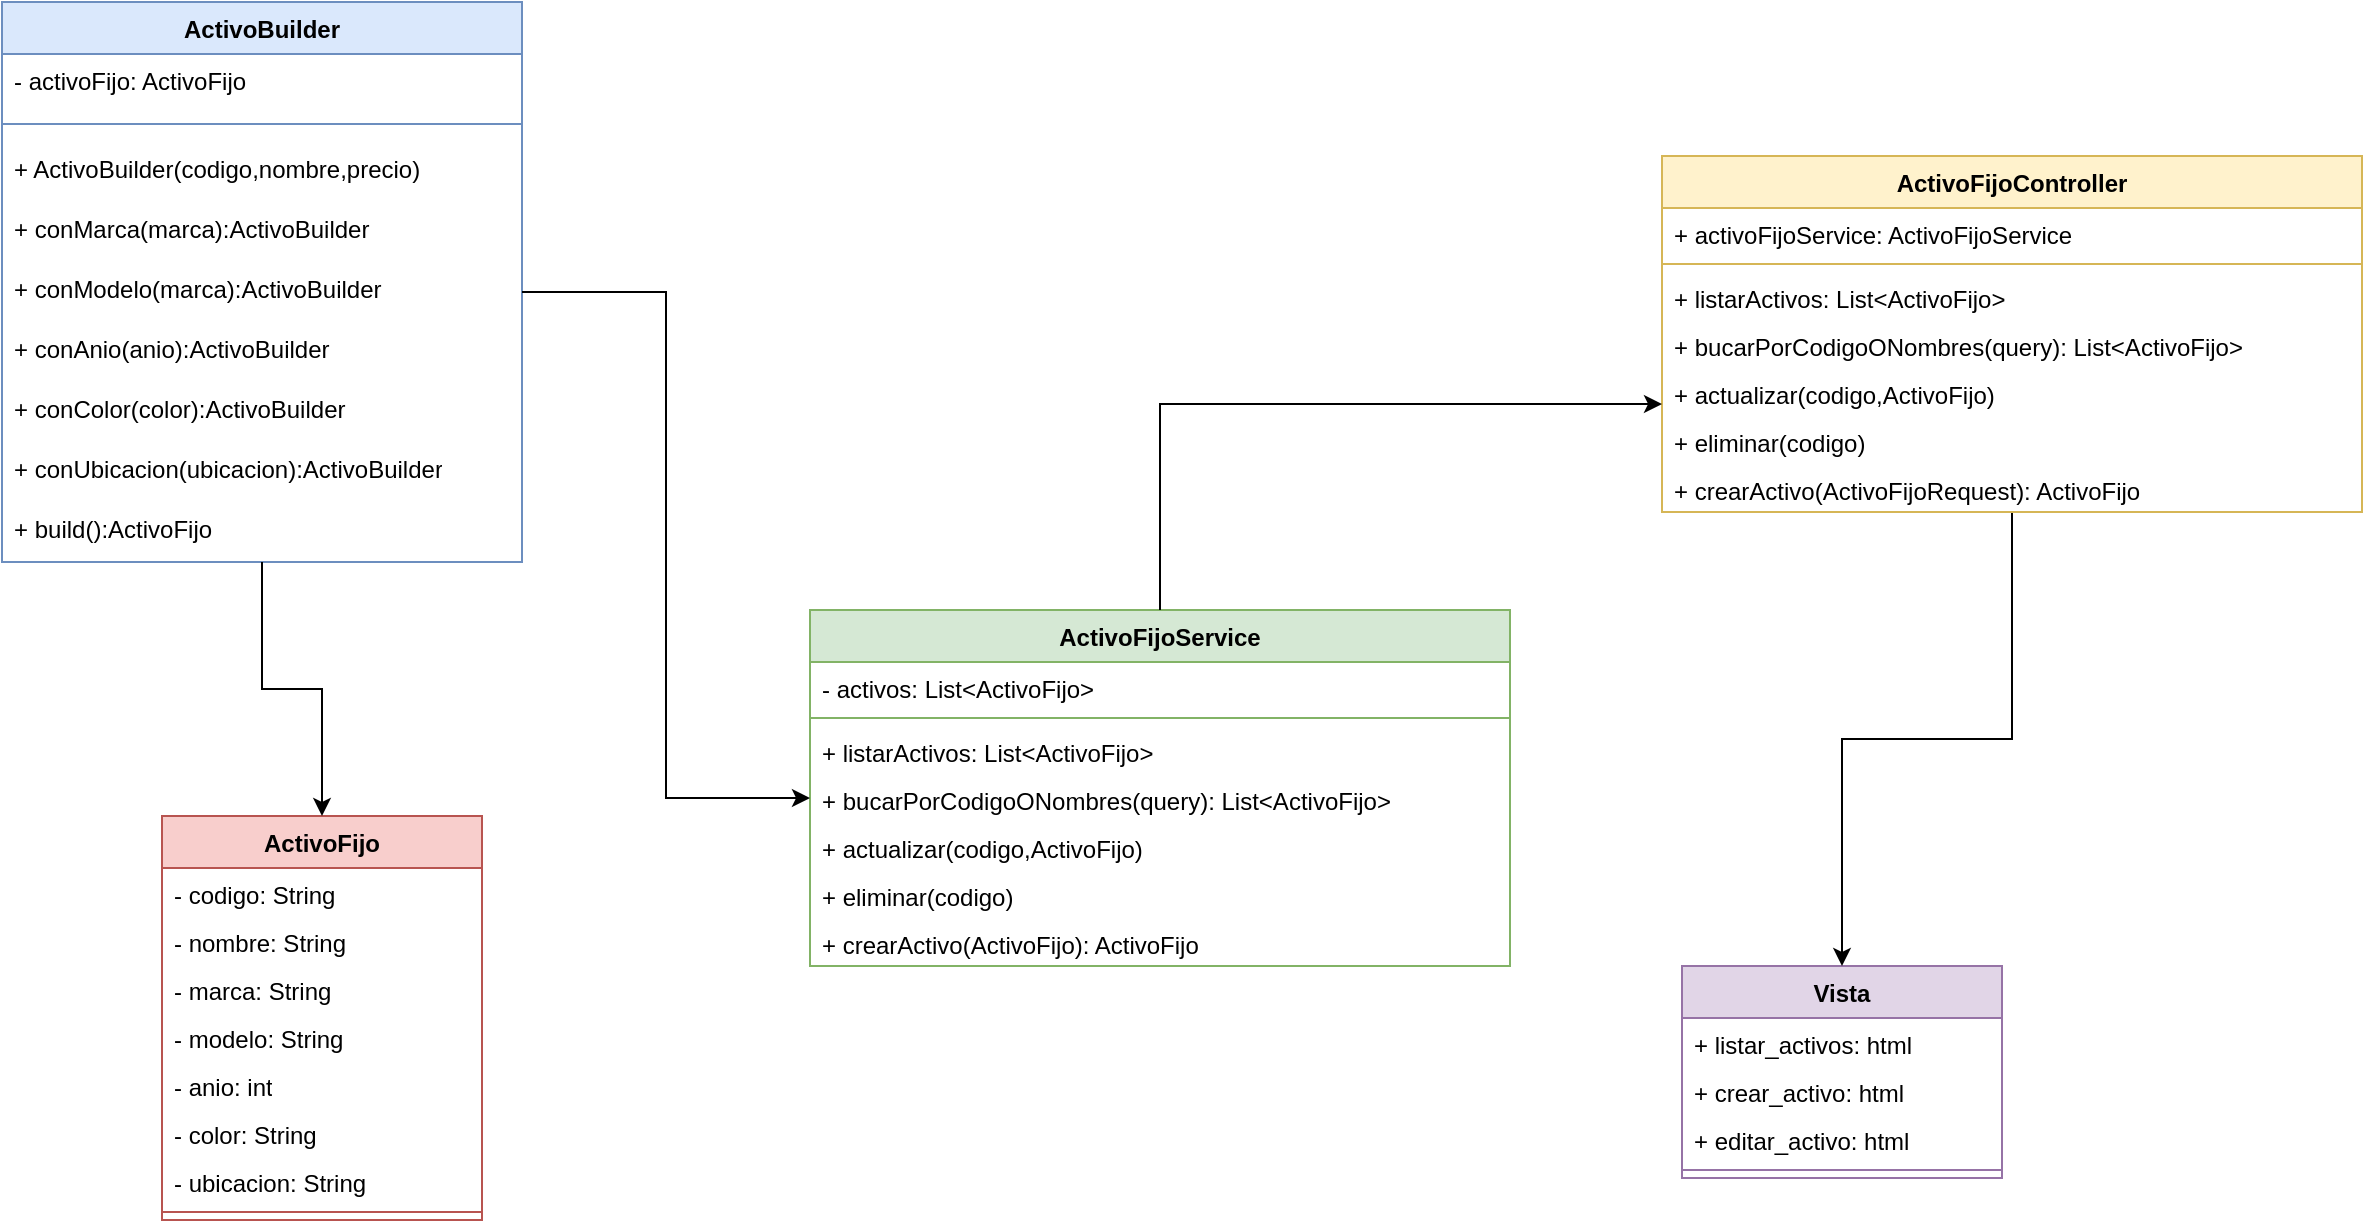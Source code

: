 <mxfile version="24.7.14">
  <diagram name="Página-1" id="nSagDSbDpstB3KhL1w4p">
    <mxGraphModel dx="1980" dy="1116" grid="1" gridSize="10" guides="1" tooltips="1" connect="1" arrows="1" fold="1" page="1" pageScale="1" pageWidth="827" pageHeight="1169" math="0" shadow="0">
      <root>
        <mxCell id="0" />
        <mxCell id="1" parent="0" />
        <mxCell id="vYCF20Jfa3Jo7s7xmPMY-11" value="ActivoFijo" style="swimlane;fontStyle=1;align=center;verticalAlign=top;childLayout=stackLayout;horizontal=1;startSize=26;horizontalStack=0;resizeParent=1;resizeParentMax=0;resizeLast=0;collapsible=1;marginBottom=0;whiteSpace=wrap;html=1;fillColor=#f8cecc;strokeColor=#b85450;" vertex="1" parent="1">
          <mxGeometry x="90" y="510" width="160" height="202" as="geometry" />
        </mxCell>
        <mxCell id="vYCF20Jfa3Jo7s7xmPMY-12" value="- codigo: String" style="text;strokeColor=none;fillColor=none;align=left;verticalAlign=top;spacingLeft=4;spacingRight=4;overflow=hidden;rotatable=0;points=[[0,0.5],[1,0.5]];portConstraint=eastwest;whiteSpace=wrap;html=1;" vertex="1" parent="vYCF20Jfa3Jo7s7xmPMY-11">
          <mxGeometry y="26" width="160" height="24" as="geometry" />
        </mxCell>
        <mxCell id="vYCF20Jfa3Jo7s7xmPMY-25" value="- nombre: String" style="text;strokeColor=none;fillColor=none;align=left;verticalAlign=top;spacingLeft=4;spacingRight=4;overflow=hidden;rotatable=0;points=[[0,0.5],[1,0.5]];portConstraint=eastwest;whiteSpace=wrap;html=1;" vertex="1" parent="vYCF20Jfa3Jo7s7xmPMY-11">
          <mxGeometry y="50" width="160" height="24" as="geometry" />
        </mxCell>
        <mxCell id="vYCF20Jfa3Jo7s7xmPMY-26" value="- marca: String" style="text;strokeColor=none;fillColor=none;align=left;verticalAlign=top;spacingLeft=4;spacingRight=4;overflow=hidden;rotatable=0;points=[[0,0.5],[1,0.5]];portConstraint=eastwest;whiteSpace=wrap;html=1;" vertex="1" parent="vYCF20Jfa3Jo7s7xmPMY-11">
          <mxGeometry y="74" width="160" height="24" as="geometry" />
        </mxCell>
        <mxCell id="vYCF20Jfa3Jo7s7xmPMY-27" value="- modelo: String" style="text;strokeColor=none;fillColor=none;align=left;verticalAlign=top;spacingLeft=4;spacingRight=4;overflow=hidden;rotatable=0;points=[[0,0.5],[1,0.5]];portConstraint=eastwest;whiteSpace=wrap;html=1;" vertex="1" parent="vYCF20Jfa3Jo7s7xmPMY-11">
          <mxGeometry y="98" width="160" height="24" as="geometry" />
        </mxCell>
        <mxCell id="vYCF20Jfa3Jo7s7xmPMY-28" value="- anio: int" style="text;strokeColor=none;fillColor=none;align=left;verticalAlign=top;spacingLeft=4;spacingRight=4;overflow=hidden;rotatable=0;points=[[0,0.5],[1,0.5]];portConstraint=eastwest;whiteSpace=wrap;html=1;" vertex="1" parent="vYCF20Jfa3Jo7s7xmPMY-11">
          <mxGeometry y="122" width="160" height="24" as="geometry" />
        </mxCell>
        <mxCell id="vYCF20Jfa3Jo7s7xmPMY-29" value="- color: String" style="text;strokeColor=none;fillColor=none;align=left;verticalAlign=top;spacingLeft=4;spacingRight=4;overflow=hidden;rotatable=0;points=[[0,0.5],[1,0.5]];portConstraint=eastwest;whiteSpace=wrap;html=1;" vertex="1" parent="vYCF20Jfa3Jo7s7xmPMY-11">
          <mxGeometry y="146" width="160" height="24" as="geometry" />
        </mxCell>
        <mxCell id="vYCF20Jfa3Jo7s7xmPMY-30" value="- ubicacion: String" style="text;strokeColor=none;fillColor=none;align=left;verticalAlign=top;spacingLeft=4;spacingRight=4;overflow=hidden;rotatable=0;points=[[0,0.5],[1,0.5]];portConstraint=eastwest;whiteSpace=wrap;html=1;" vertex="1" parent="vYCF20Jfa3Jo7s7xmPMY-11">
          <mxGeometry y="170" width="160" height="24" as="geometry" />
        </mxCell>
        <mxCell id="vYCF20Jfa3Jo7s7xmPMY-13" value="" style="line;strokeWidth=1;fillColor=none;align=left;verticalAlign=middle;spacingTop=-1;spacingLeft=3;spacingRight=3;rotatable=0;labelPosition=right;points=[];portConstraint=eastwest;strokeColor=inherit;" vertex="1" parent="vYCF20Jfa3Jo7s7xmPMY-11">
          <mxGeometry y="194" width="160" height="8" as="geometry" />
        </mxCell>
        <mxCell id="vYCF20Jfa3Jo7s7xmPMY-16" value="ActivoBuilder" style="swimlane;fontStyle=1;align=center;verticalAlign=top;childLayout=stackLayout;horizontal=1;startSize=26;horizontalStack=0;resizeParent=1;resizeParentMax=0;resizeLast=0;collapsible=1;marginBottom=0;whiteSpace=wrap;html=1;fillColor=#dae8fc;strokeColor=#6c8ebf;" vertex="1" parent="1">
          <mxGeometry x="10" y="103" width="260" height="280" as="geometry" />
        </mxCell>
        <mxCell id="vYCF20Jfa3Jo7s7xmPMY-17" value="- activoFijo: ActivoFijo" style="text;strokeColor=none;fillColor=none;align=left;verticalAlign=top;spacingLeft=4;spacingRight=4;overflow=hidden;rotatable=0;points=[[0,0.5],[1,0.5]];portConstraint=eastwest;whiteSpace=wrap;html=1;" vertex="1" parent="vYCF20Jfa3Jo7s7xmPMY-16">
          <mxGeometry y="26" width="260" height="26" as="geometry" />
        </mxCell>
        <mxCell id="vYCF20Jfa3Jo7s7xmPMY-18" value="" style="line;strokeWidth=1;fillColor=none;align=left;verticalAlign=middle;spacingTop=-1;spacingLeft=3;spacingRight=3;rotatable=0;labelPosition=right;points=[];portConstraint=eastwest;strokeColor=inherit;" vertex="1" parent="vYCF20Jfa3Jo7s7xmPMY-16">
          <mxGeometry y="52" width="260" height="18" as="geometry" />
        </mxCell>
        <mxCell id="vYCF20Jfa3Jo7s7xmPMY-19" value="+ ActivoBuilder(codigo,nombre,precio)" style="text;strokeColor=none;fillColor=none;align=left;verticalAlign=top;spacingLeft=4;spacingRight=4;overflow=hidden;rotatable=0;points=[[0,0.5],[1,0.5]];portConstraint=eastwest;whiteSpace=wrap;html=1;" vertex="1" parent="vYCF20Jfa3Jo7s7xmPMY-16">
          <mxGeometry y="70" width="260" height="30" as="geometry" />
        </mxCell>
        <mxCell id="vYCF20Jfa3Jo7s7xmPMY-33" value="+ conMarca(marca):ActivoBuilder" style="text;strokeColor=none;fillColor=none;align=left;verticalAlign=top;spacingLeft=4;spacingRight=4;overflow=hidden;rotatable=0;points=[[0,0.5],[1,0.5]];portConstraint=eastwest;whiteSpace=wrap;html=1;" vertex="1" parent="vYCF20Jfa3Jo7s7xmPMY-16">
          <mxGeometry y="100" width="260" height="30" as="geometry" />
        </mxCell>
        <mxCell id="vYCF20Jfa3Jo7s7xmPMY-35" value="+ conModelo(marca):ActivoBuilder" style="text;strokeColor=none;fillColor=none;align=left;verticalAlign=top;spacingLeft=4;spacingRight=4;overflow=hidden;rotatable=0;points=[[0,0.5],[1,0.5]];portConstraint=eastwest;whiteSpace=wrap;html=1;" vertex="1" parent="vYCF20Jfa3Jo7s7xmPMY-16">
          <mxGeometry y="130" width="260" height="30" as="geometry" />
        </mxCell>
        <mxCell id="vYCF20Jfa3Jo7s7xmPMY-36" value="+ conAnio(anio):ActivoBuilder" style="text;strokeColor=none;fillColor=none;align=left;verticalAlign=top;spacingLeft=4;spacingRight=4;overflow=hidden;rotatable=0;points=[[0,0.5],[1,0.5]];portConstraint=eastwest;whiteSpace=wrap;html=1;" vertex="1" parent="vYCF20Jfa3Jo7s7xmPMY-16">
          <mxGeometry y="160" width="260" height="30" as="geometry" />
        </mxCell>
        <mxCell id="vYCF20Jfa3Jo7s7xmPMY-37" value="+ conColor(color):ActivoBuilder" style="text;strokeColor=none;fillColor=none;align=left;verticalAlign=top;spacingLeft=4;spacingRight=4;overflow=hidden;rotatable=0;points=[[0,0.5],[1,0.5]];portConstraint=eastwest;whiteSpace=wrap;html=1;" vertex="1" parent="vYCF20Jfa3Jo7s7xmPMY-16">
          <mxGeometry y="190" width="260" height="30" as="geometry" />
        </mxCell>
        <mxCell id="vYCF20Jfa3Jo7s7xmPMY-38" value="+ conUbicacion(ubicacion):ActivoBuilder" style="text;strokeColor=none;fillColor=none;align=left;verticalAlign=top;spacingLeft=4;spacingRight=4;overflow=hidden;rotatable=0;points=[[0,0.5],[1,0.5]];portConstraint=eastwest;whiteSpace=wrap;html=1;" vertex="1" parent="vYCF20Jfa3Jo7s7xmPMY-16">
          <mxGeometry y="220" width="260" height="30" as="geometry" />
        </mxCell>
        <mxCell id="vYCF20Jfa3Jo7s7xmPMY-39" value="+ build():ActivoFijo" style="text;strokeColor=none;fillColor=none;align=left;verticalAlign=top;spacingLeft=4;spacingRight=4;overflow=hidden;rotatable=0;points=[[0,0.5],[1,0.5]];portConstraint=eastwest;whiteSpace=wrap;html=1;" vertex="1" parent="vYCF20Jfa3Jo7s7xmPMY-16">
          <mxGeometry y="250" width="260" height="30" as="geometry" />
        </mxCell>
        <mxCell id="vYCF20Jfa3Jo7s7xmPMY-22" style="edgeStyle=orthogonalEdgeStyle;rounded=0;orthogonalLoop=1;jettySize=auto;html=1;entryX=0.5;entryY=0;entryDx=0;entryDy=0;" edge="1" parent="1" source="vYCF20Jfa3Jo7s7xmPMY-16" target="vYCF20Jfa3Jo7s7xmPMY-11">
          <mxGeometry relative="1" as="geometry" />
        </mxCell>
        <mxCell id="vYCF20Jfa3Jo7s7xmPMY-54" value="Vista" style="swimlane;fontStyle=1;align=center;verticalAlign=top;childLayout=stackLayout;horizontal=1;startSize=26;horizontalStack=0;resizeParent=1;resizeParentMax=0;resizeLast=0;collapsible=1;marginBottom=0;whiteSpace=wrap;html=1;fillColor=#e1d5e7;strokeColor=#9673a6;" vertex="1" parent="1">
          <mxGeometry x="850" y="585" width="160" height="106" as="geometry" />
        </mxCell>
        <mxCell id="vYCF20Jfa3Jo7s7xmPMY-55" value="+ listar_activos: html" style="text;strokeColor=none;fillColor=none;align=left;verticalAlign=top;spacingLeft=4;spacingRight=4;overflow=hidden;rotatable=0;points=[[0,0.5],[1,0.5]];portConstraint=eastwest;whiteSpace=wrap;html=1;" vertex="1" parent="vYCF20Jfa3Jo7s7xmPMY-54">
          <mxGeometry y="26" width="160" height="24" as="geometry" />
        </mxCell>
        <mxCell id="vYCF20Jfa3Jo7s7xmPMY-89" value="+ crear_activo: html" style="text;strokeColor=none;fillColor=none;align=left;verticalAlign=top;spacingLeft=4;spacingRight=4;overflow=hidden;rotatable=0;points=[[0,0.5],[1,0.5]];portConstraint=eastwest;whiteSpace=wrap;html=1;" vertex="1" parent="vYCF20Jfa3Jo7s7xmPMY-54">
          <mxGeometry y="50" width="160" height="24" as="geometry" />
        </mxCell>
        <mxCell id="vYCF20Jfa3Jo7s7xmPMY-90" value="+ editar_activo: html" style="text;strokeColor=none;fillColor=none;align=left;verticalAlign=top;spacingLeft=4;spacingRight=4;overflow=hidden;rotatable=0;points=[[0,0.5],[1,0.5]];portConstraint=eastwest;whiteSpace=wrap;html=1;" vertex="1" parent="vYCF20Jfa3Jo7s7xmPMY-54">
          <mxGeometry y="74" width="160" height="24" as="geometry" />
        </mxCell>
        <mxCell id="vYCF20Jfa3Jo7s7xmPMY-58" value="" style="line;strokeWidth=1;fillColor=none;align=left;verticalAlign=middle;spacingTop=-1;spacingLeft=3;spacingRight=3;rotatable=0;labelPosition=right;points=[];portConstraint=eastwest;strokeColor=inherit;" vertex="1" parent="vYCF20Jfa3Jo7s7xmPMY-54">
          <mxGeometry y="98" width="160" height="8" as="geometry" />
        </mxCell>
        <mxCell id="vYCF20Jfa3Jo7s7xmPMY-59" value="ActivoFijoService" style="swimlane;fontStyle=1;align=center;verticalAlign=top;childLayout=stackLayout;horizontal=1;startSize=26;horizontalStack=0;resizeParent=1;resizeParentMax=0;resizeLast=0;collapsible=1;marginBottom=0;whiteSpace=wrap;html=1;fillColor=#d5e8d4;strokeColor=#82b366;" vertex="1" parent="1">
          <mxGeometry x="414" y="407" width="350" height="178" as="geometry" />
        </mxCell>
        <mxCell id="vYCF20Jfa3Jo7s7xmPMY-60" value="- activos: List&amp;lt;ActivoFijo&amp;gt;" style="text;strokeColor=none;fillColor=none;align=left;verticalAlign=top;spacingLeft=4;spacingRight=4;overflow=hidden;rotatable=0;points=[[0,0.5],[1,0.5]];portConstraint=eastwest;whiteSpace=wrap;html=1;" vertex="1" parent="vYCF20Jfa3Jo7s7xmPMY-59">
          <mxGeometry y="26" width="350" height="24" as="geometry" />
        </mxCell>
        <mxCell id="vYCF20Jfa3Jo7s7xmPMY-63" value="" style="line;strokeWidth=1;fillColor=none;align=left;verticalAlign=middle;spacingTop=-1;spacingLeft=3;spacingRight=3;rotatable=0;labelPosition=right;points=[];portConstraint=eastwest;strokeColor=inherit;" vertex="1" parent="vYCF20Jfa3Jo7s7xmPMY-59">
          <mxGeometry y="50" width="350" height="8" as="geometry" />
        </mxCell>
        <mxCell id="vYCF20Jfa3Jo7s7xmPMY-75" value="+ listarActivos: List&amp;lt;ActivoFijo&amp;gt;" style="text;strokeColor=none;fillColor=none;align=left;verticalAlign=top;spacingLeft=4;spacingRight=4;overflow=hidden;rotatable=0;points=[[0,0.5],[1,0.5]];portConstraint=eastwest;whiteSpace=wrap;html=1;" vertex="1" parent="vYCF20Jfa3Jo7s7xmPMY-59">
          <mxGeometry y="58" width="350" height="24" as="geometry" />
        </mxCell>
        <mxCell id="vYCF20Jfa3Jo7s7xmPMY-76" value="+ bucarPorCodigoONombres(query): List&amp;lt;ActivoFijo&amp;gt;" style="text;strokeColor=none;fillColor=none;align=left;verticalAlign=top;spacingLeft=4;spacingRight=4;overflow=hidden;rotatable=0;points=[[0,0.5],[1,0.5]];portConstraint=eastwest;whiteSpace=wrap;html=1;" vertex="1" parent="vYCF20Jfa3Jo7s7xmPMY-59">
          <mxGeometry y="82" width="350" height="24" as="geometry" />
        </mxCell>
        <mxCell id="vYCF20Jfa3Jo7s7xmPMY-77" value="+ actualizar(codigo,ActivoFijo)" style="text;strokeColor=none;fillColor=none;align=left;verticalAlign=top;spacingLeft=4;spacingRight=4;overflow=hidden;rotatable=0;points=[[0,0.5],[1,0.5]];portConstraint=eastwest;whiteSpace=wrap;html=1;" vertex="1" parent="vYCF20Jfa3Jo7s7xmPMY-59">
          <mxGeometry y="106" width="350" height="24" as="geometry" />
        </mxCell>
        <mxCell id="vYCF20Jfa3Jo7s7xmPMY-78" value="+ eliminar(codigo)" style="text;strokeColor=none;fillColor=none;align=left;verticalAlign=top;spacingLeft=4;spacingRight=4;overflow=hidden;rotatable=0;points=[[0,0.5],[1,0.5]];portConstraint=eastwest;whiteSpace=wrap;html=1;" vertex="1" parent="vYCF20Jfa3Jo7s7xmPMY-59">
          <mxGeometry y="130" width="350" height="24" as="geometry" />
        </mxCell>
        <mxCell id="vYCF20Jfa3Jo7s7xmPMY-86" value="+ crearActivo(ActivoFijo): ActivoFijo" style="text;strokeColor=none;fillColor=none;align=left;verticalAlign=top;spacingLeft=4;spacingRight=4;overflow=hidden;rotatable=0;points=[[0,0.5],[1,0.5]];portConstraint=eastwest;whiteSpace=wrap;html=1;" vertex="1" parent="vYCF20Jfa3Jo7s7xmPMY-59">
          <mxGeometry y="154" width="350" height="24" as="geometry" />
        </mxCell>
        <mxCell id="vYCF20Jfa3Jo7s7xmPMY-91" style="edgeStyle=orthogonalEdgeStyle;rounded=0;orthogonalLoop=1;jettySize=auto;html=1;" edge="1" parent="1" source="vYCF20Jfa3Jo7s7xmPMY-79" target="vYCF20Jfa3Jo7s7xmPMY-54">
          <mxGeometry relative="1" as="geometry" />
        </mxCell>
        <mxCell id="vYCF20Jfa3Jo7s7xmPMY-79" value="ActivoFijoController" style="swimlane;fontStyle=1;align=center;verticalAlign=top;childLayout=stackLayout;horizontal=1;startSize=26;horizontalStack=0;resizeParent=1;resizeParentMax=0;resizeLast=0;collapsible=1;marginBottom=0;whiteSpace=wrap;html=1;fillColor=#fff2cc;strokeColor=#d6b656;" vertex="1" parent="1">
          <mxGeometry x="840" y="180" width="350" height="178" as="geometry" />
        </mxCell>
        <mxCell id="vYCF20Jfa3Jo7s7xmPMY-80" value="+ activoFijoService: ActivoFijoService" style="text;strokeColor=none;fillColor=none;align=left;verticalAlign=top;spacingLeft=4;spacingRight=4;overflow=hidden;rotatable=0;points=[[0,0.5],[1,0.5]];portConstraint=eastwest;whiteSpace=wrap;html=1;" vertex="1" parent="vYCF20Jfa3Jo7s7xmPMY-79">
          <mxGeometry y="26" width="350" height="24" as="geometry" />
        </mxCell>
        <mxCell id="vYCF20Jfa3Jo7s7xmPMY-81" value="" style="line;strokeWidth=1;fillColor=none;align=left;verticalAlign=middle;spacingTop=-1;spacingLeft=3;spacingRight=3;rotatable=0;labelPosition=right;points=[];portConstraint=eastwest;strokeColor=inherit;" vertex="1" parent="vYCF20Jfa3Jo7s7xmPMY-79">
          <mxGeometry y="50" width="350" height="8" as="geometry" />
        </mxCell>
        <mxCell id="vYCF20Jfa3Jo7s7xmPMY-82" value="+ listarActivos: List&amp;lt;ActivoFijo&amp;gt;" style="text;strokeColor=none;fillColor=none;align=left;verticalAlign=top;spacingLeft=4;spacingRight=4;overflow=hidden;rotatable=0;points=[[0,0.5],[1,0.5]];portConstraint=eastwest;whiteSpace=wrap;html=1;" vertex="1" parent="vYCF20Jfa3Jo7s7xmPMY-79">
          <mxGeometry y="58" width="350" height="24" as="geometry" />
        </mxCell>
        <mxCell id="vYCF20Jfa3Jo7s7xmPMY-83" value="+ bucarPorCodigoONombres(query): List&amp;lt;ActivoFijo&amp;gt;" style="text;strokeColor=none;fillColor=none;align=left;verticalAlign=top;spacingLeft=4;spacingRight=4;overflow=hidden;rotatable=0;points=[[0,0.5],[1,0.5]];portConstraint=eastwest;whiteSpace=wrap;html=1;" vertex="1" parent="vYCF20Jfa3Jo7s7xmPMY-79">
          <mxGeometry y="82" width="350" height="24" as="geometry" />
        </mxCell>
        <mxCell id="vYCF20Jfa3Jo7s7xmPMY-84" value="+ actualizar(codigo,ActivoFijo)" style="text;strokeColor=none;fillColor=none;align=left;verticalAlign=top;spacingLeft=4;spacingRight=4;overflow=hidden;rotatable=0;points=[[0,0.5],[1,0.5]];portConstraint=eastwest;whiteSpace=wrap;html=1;" vertex="1" parent="vYCF20Jfa3Jo7s7xmPMY-79">
          <mxGeometry y="106" width="350" height="24" as="geometry" />
        </mxCell>
        <mxCell id="vYCF20Jfa3Jo7s7xmPMY-85" value="+ eliminar(codigo)" style="text;strokeColor=none;fillColor=none;align=left;verticalAlign=top;spacingLeft=4;spacingRight=4;overflow=hidden;rotatable=0;points=[[0,0.5],[1,0.5]];portConstraint=eastwest;whiteSpace=wrap;html=1;" vertex="1" parent="vYCF20Jfa3Jo7s7xmPMY-79">
          <mxGeometry y="130" width="350" height="24" as="geometry" />
        </mxCell>
        <mxCell id="vYCF20Jfa3Jo7s7xmPMY-87" value="+ crearActivo(ActivoFijoRequest): ActivoFijo" style="text;strokeColor=none;fillColor=none;align=left;verticalAlign=top;spacingLeft=4;spacingRight=4;overflow=hidden;rotatable=0;points=[[0,0.5],[1,0.5]];portConstraint=eastwest;whiteSpace=wrap;html=1;" vertex="1" parent="vYCF20Jfa3Jo7s7xmPMY-79">
          <mxGeometry y="154" width="350" height="24" as="geometry" />
        </mxCell>
        <mxCell id="vYCF20Jfa3Jo7s7xmPMY-88" style="edgeStyle=orthogonalEdgeStyle;rounded=0;orthogonalLoop=1;jettySize=auto;html=1;entryX=0;entryY=0.75;entryDx=0;entryDy=0;entryPerimeter=0;" edge="1" parent="1" source="vYCF20Jfa3Jo7s7xmPMY-59" target="vYCF20Jfa3Jo7s7xmPMY-84">
          <mxGeometry relative="1" as="geometry" />
        </mxCell>
        <mxCell id="vYCF20Jfa3Jo7s7xmPMY-100" style="edgeStyle=orthogonalEdgeStyle;rounded=0;orthogonalLoop=1;jettySize=auto;html=1;exitX=1;exitY=0.5;exitDx=0;exitDy=0;entryX=0;entryY=0.5;entryDx=0;entryDy=0;" edge="1" parent="1" source="vYCF20Jfa3Jo7s7xmPMY-35" target="vYCF20Jfa3Jo7s7xmPMY-76">
          <mxGeometry relative="1" as="geometry" />
        </mxCell>
      </root>
    </mxGraphModel>
  </diagram>
</mxfile>
